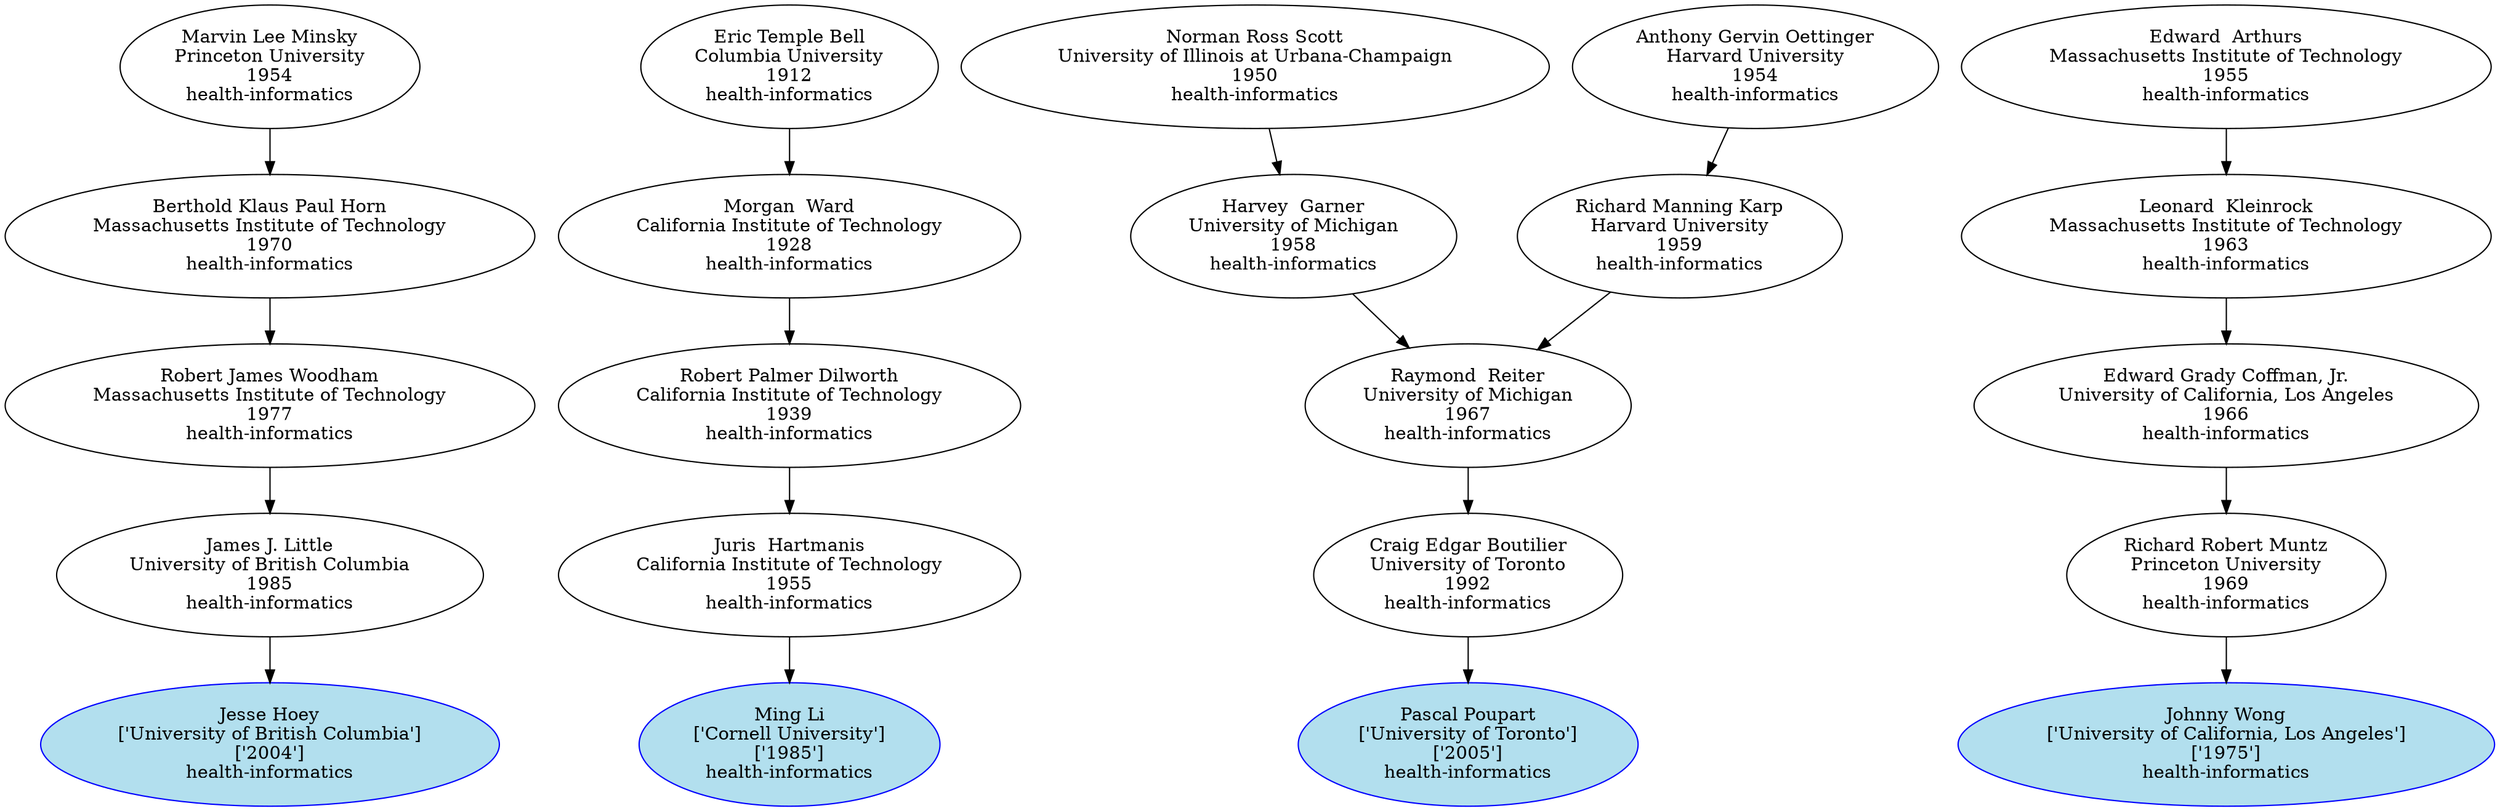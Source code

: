 digraph "Academic Genealogy for health-informatics" {
	167185 [label="Jesse Hoey
['University of British Columbia']
['2004']
health-informatics" color=blue fillcolor=lightblue2 style=filled]
	94793 [label="Ming Li
['Cornell University']
['1985']
health-informatics" color=blue fillcolor=lightblue2 style=filled]
	97099 [label="Pascal Poupart
['University of Toronto']
['2005']
health-informatics" color=blue fillcolor=lightblue2 style=filled]
	66882 [label="Johnny Wong
['University of California, Los Angeles']
['1975']
health-informatics" color=blue fillcolor=lightblue2 style=filled]
	72124 [label="James J. Little
University of British Columbia
1985
health-informatics"]
	10404 [label="Juris  Hartmanis
California Institute of Technology
1955
health-informatics"]
	72088 [label="Craig Edgar Boutilier
University of Toronto
1992
health-informatics"]
	70476 [label="Richard Robert Muntz
Princeton University
1969
health-informatics"]
	72085 [label="Robert James Woodham
Massachusetts Institute of Technology
1977
health-informatics"]
	10395 [label="Robert Palmer Dilworth
California Institute of Technology
1939
health-informatics"]
	5481 [label="Raymond  Reiter
University of Michigan
1967
health-informatics"]
	82027 [label="Edward Grady Coffman, Jr.
University of California, Los Angeles
1966
health-informatics"]
	61066 [label="Berthold Klaus Paul Horn
Massachusetts Institute of Technology
1970
health-informatics"]
	10385 [label="Morgan  Ward
California Institute of Technology
1928
health-informatics"]
	13812 [label="Harvey  Garner
University of Michigan
1958
health-informatics"]
	25275 [label="Richard Manning Karp
Harvard University
1959
health-informatics"]
	24334 [label="Leonard  Kleinrock
Massachusetts Institute of Technology
1963
health-informatics"]
	6869 [label="Marvin Lee Minsky
Princeton University
1954
health-informatics"]
	7868 [label="Eric Temple Bell
Columbia University
1912
health-informatics"]
	84481 [label="Norman Ross Scott
University of Illinois at Urbana-Champaign
1950
health-informatics"]
	13305 [label="Anthony Gervin Oettinger
Harvard University
1954
health-informatics"]
	65315 [label="Edward  Arthurs
Massachusetts Institute of Technology
1955
health-informatics"]
	72124 -> 167185
	10404 -> 94793
	72088 -> 97099
	70476 -> 66882
	72085 -> 72124
	10395 -> 10404
	5481 -> 72088
	82027 -> 70476
	61066 -> 72085
	10385 -> 10395
	13812 -> 5481
	25275 -> 5481
	24334 -> 82027
	6869 -> 61066
	7868 -> 10385
	84481 -> 13812
	13305 -> 25275
	65315 -> 24334
}
